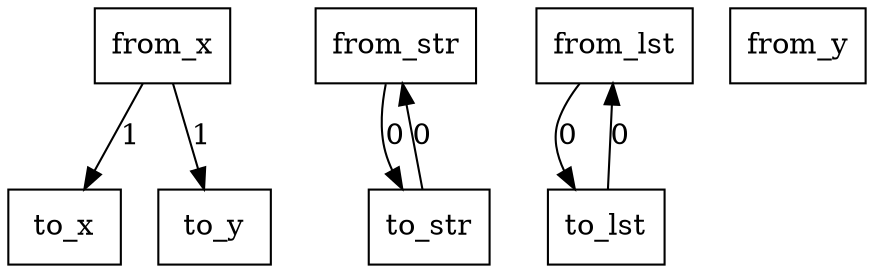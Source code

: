 digraph {
    graph [rankdir=TB
          ,bgcolor=transparent];
    node [shape=box
         ,fillcolor=white
         ,style=filled];
    0 [label=<from_x>];
    1 [label=<from_str>];
    2 [label=<from_lst>];
    3 [label=<from_y>];
    4 [label=<to_x>];
    5 [label=<to_str>];
    6 [label=<to_lst>];
    7 [label=<to_y>];
    0 -> 4 [label=1];
    0 -> 7 [label=1];
    1 -> 5 [label=0];
    2 -> 6 [label=0];
    5 -> 1 [label=0];
    6 -> 2 [label=0];
}